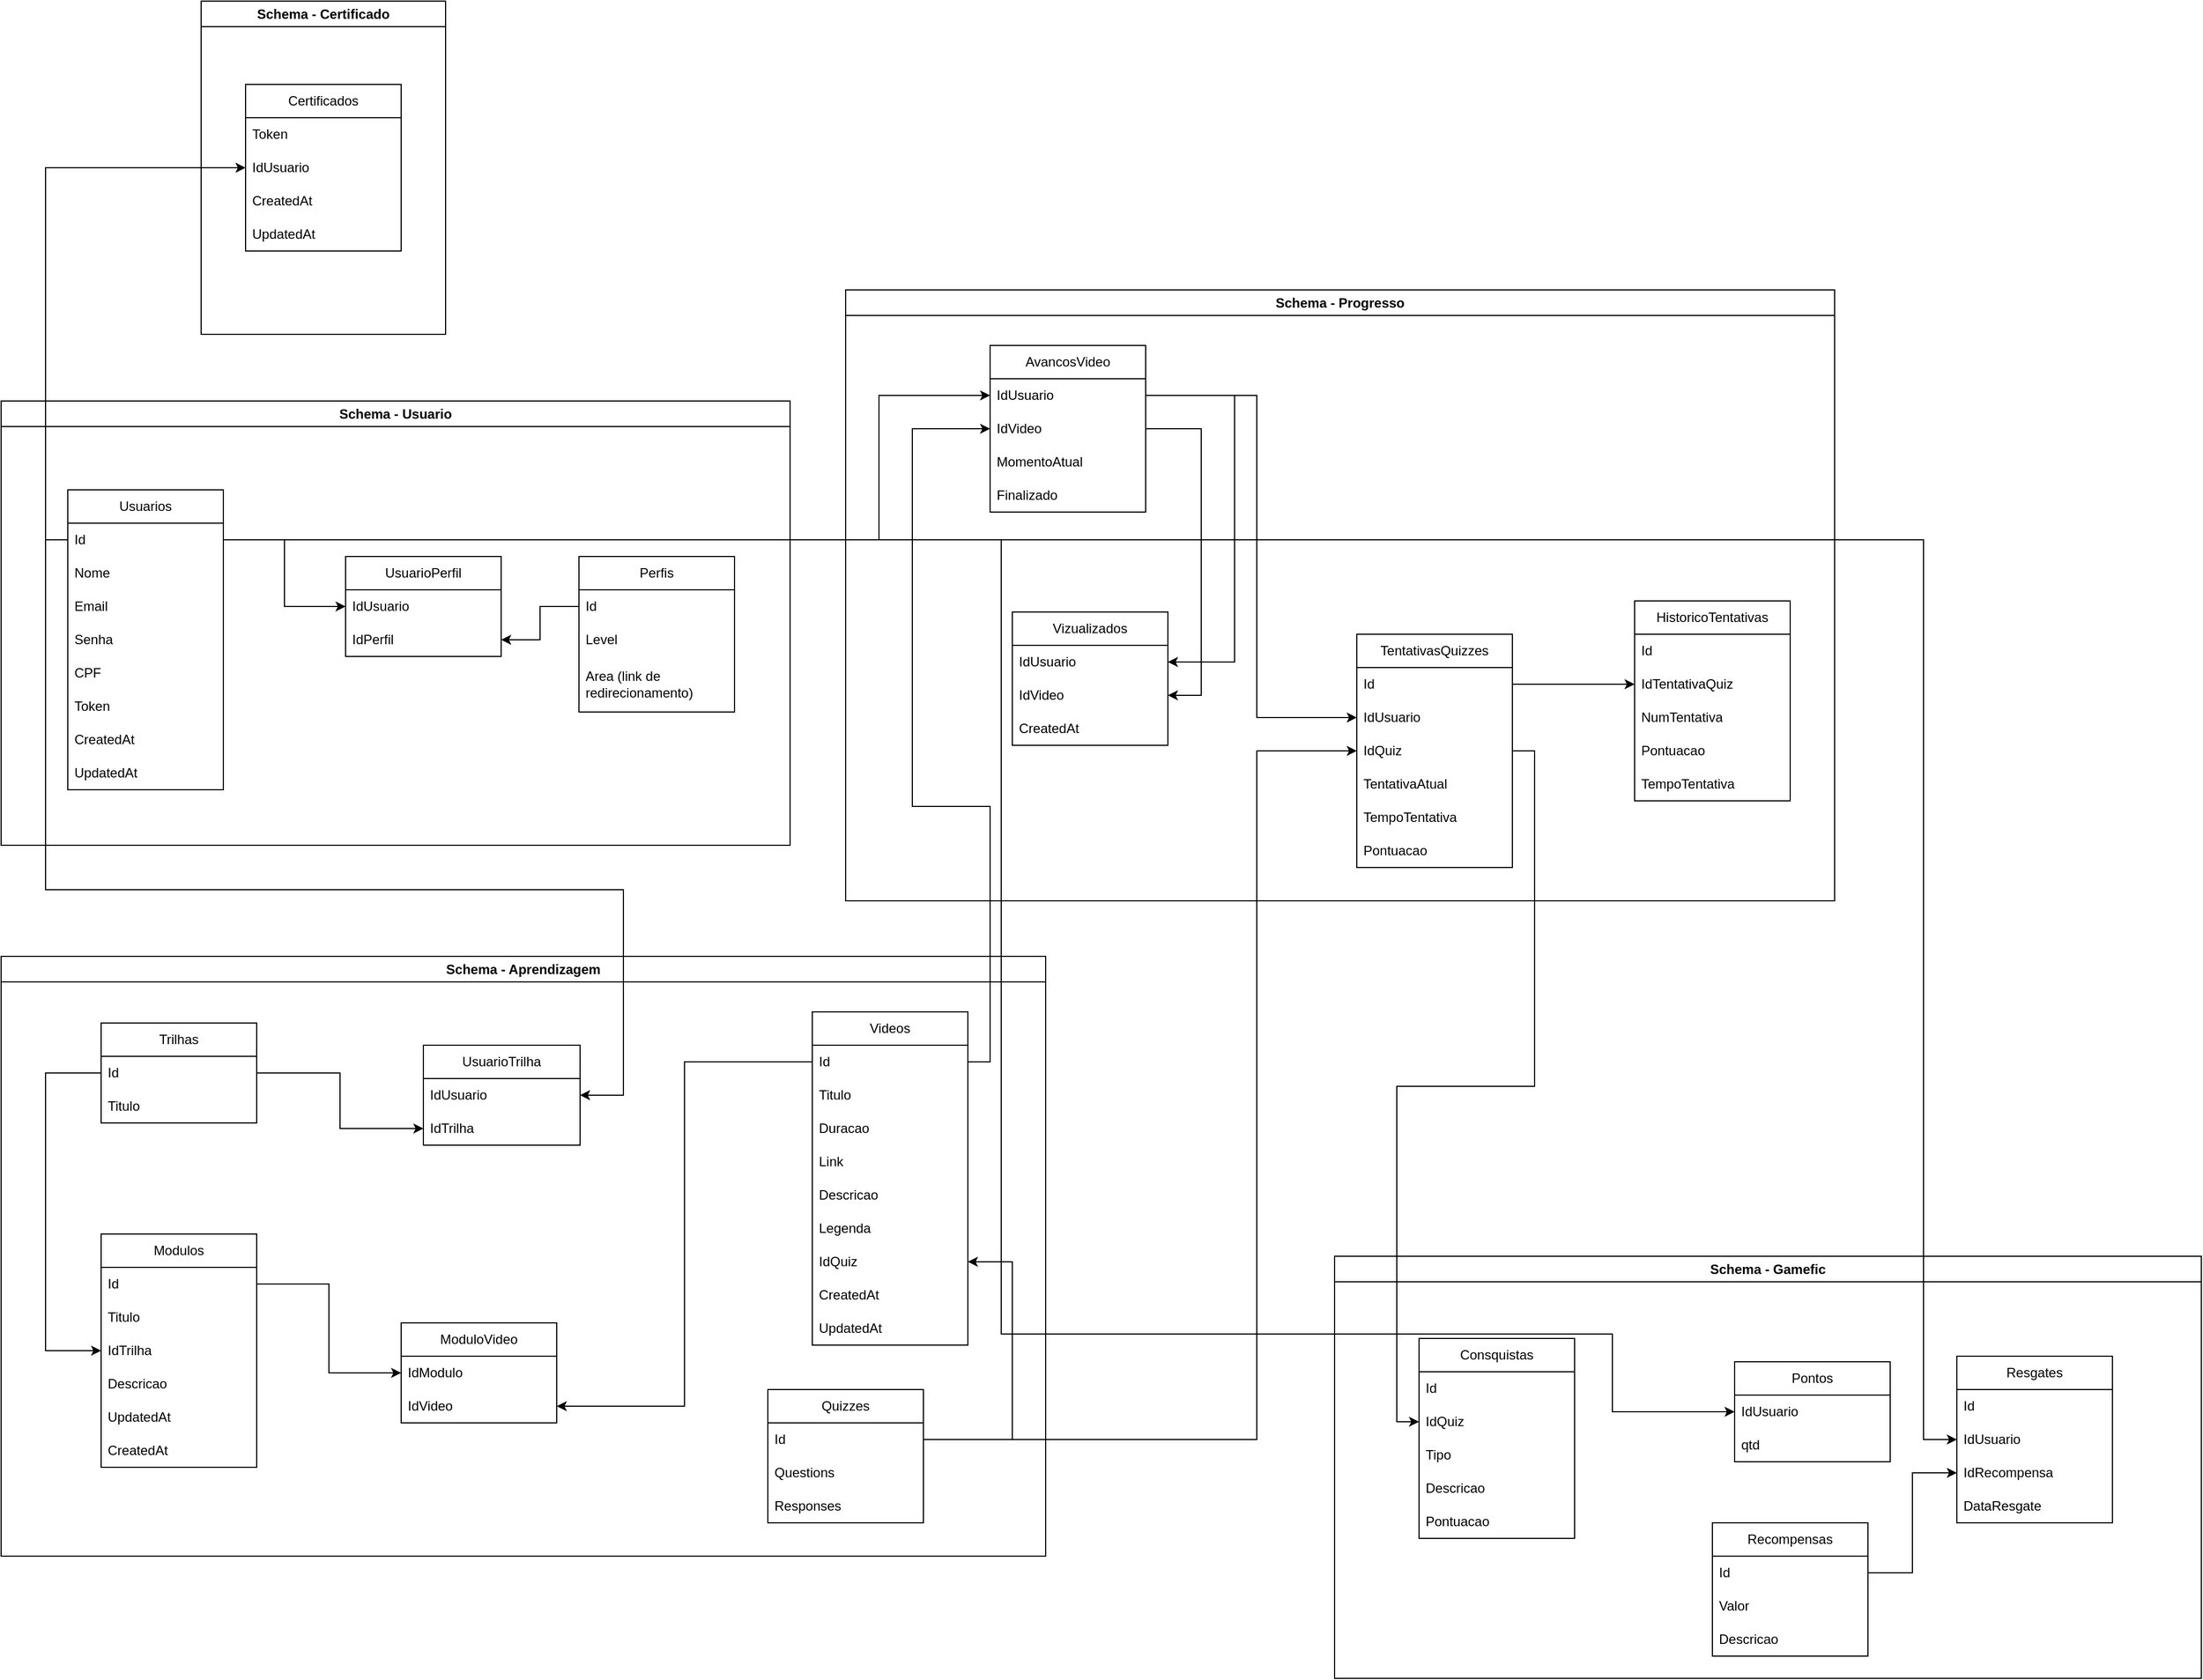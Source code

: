 <mxfile version="26.1.0">
  <diagram name="Página-1" id="J46BNIFR4DqUpVyar3QC">
    <mxGraphModel dx="880" dy="1629" grid="1" gridSize="10" guides="1" tooltips="1" connect="1" arrows="1" fold="1" page="1" pageScale="1" pageWidth="827" pageHeight="1169" math="0" shadow="0">
      <root>
        <mxCell id="0" />
        <mxCell id="1" parent="0" />
        <mxCell id="i8VzWhoQtlo5uoMlYxRw-32" value="Schema - Usuario" style="swimlane;whiteSpace=wrap;html=1;" parent="1" vertex="1">
          <mxGeometry x="270" y="-370" width="710" height="400" as="geometry" />
        </mxCell>
        <mxCell id="i8VzWhoQtlo5uoMlYxRw-1" value="Usuarios" style="swimlane;fontStyle=0;childLayout=stackLayout;horizontal=1;startSize=30;horizontalStack=0;resizeParent=1;resizeParentMax=0;resizeLast=0;collapsible=1;marginBottom=0;whiteSpace=wrap;html=1;" parent="i8VzWhoQtlo5uoMlYxRw-32" vertex="1">
          <mxGeometry x="60" y="80" width="140" height="270" as="geometry" />
        </mxCell>
        <mxCell id="i8VzWhoQtlo5uoMlYxRw-10" value="Id" style="text;strokeColor=none;fillColor=none;align=left;verticalAlign=middle;spacingLeft=4;spacingRight=4;overflow=hidden;points=[[0,0.5],[1,0.5]];portConstraint=eastwest;rotatable=0;whiteSpace=wrap;html=1;" parent="i8VzWhoQtlo5uoMlYxRw-1" vertex="1">
          <mxGeometry y="30" width="140" height="30" as="geometry" />
        </mxCell>
        <mxCell id="i8VzWhoQtlo5uoMlYxRw-2" value="Nome" style="text;strokeColor=none;fillColor=none;align=left;verticalAlign=middle;spacingLeft=4;spacingRight=4;overflow=hidden;points=[[0,0.5],[1,0.5]];portConstraint=eastwest;rotatable=0;whiteSpace=wrap;html=1;" parent="i8VzWhoQtlo5uoMlYxRw-1" vertex="1">
          <mxGeometry y="60" width="140" height="30" as="geometry" />
        </mxCell>
        <mxCell id="i8VzWhoQtlo5uoMlYxRw-3" value="Email" style="text;strokeColor=none;fillColor=none;align=left;verticalAlign=middle;spacingLeft=4;spacingRight=4;overflow=hidden;points=[[0,0.5],[1,0.5]];portConstraint=eastwest;rotatable=0;whiteSpace=wrap;html=1;" parent="i8VzWhoQtlo5uoMlYxRw-1" vertex="1">
          <mxGeometry y="90" width="140" height="30" as="geometry" />
        </mxCell>
        <mxCell id="i8VzWhoQtlo5uoMlYxRw-4" value="Senha" style="text;strokeColor=none;fillColor=none;align=left;verticalAlign=middle;spacingLeft=4;spacingRight=4;overflow=hidden;points=[[0,0.5],[1,0.5]];portConstraint=eastwest;rotatable=0;whiteSpace=wrap;html=1;" parent="i8VzWhoQtlo5uoMlYxRw-1" vertex="1">
          <mxGeometry y="120" width="140" height="30" as="geometry" />
        </mxCell>
        <mxCell id="i8VzWhoQtlo5uoMlYxRw-5" value="CPF" style="text;strokeColor=none;fillColor=none;align=left;verticalAlign=middle;spacingLeft=4;spacingRight=4;overflow=hidden;points=[[0,0.5],[1,0.5]];portConstraint=eastwest;rotatable=0;whiteSpace=wrap;html=1;" parent="i8VzWhoQtlo5uoMlYxRw-1" vertex="1">
          <mxGeometry y="150" width="140" height="30" as="geometry" />
        </mxCell>
        <mxCell id="i8VzWhoQtlo5uoMlYxRw-6" value="Token" style="text;strokeColor=none;fillColor=none;align=left;verticalAlign=middle;spacingLeft=4;spacingRight=4;overflow=hidden;points=[[0,0.5],[1,0.5]];portConstraint=eastwest;rotatable=0;whiteSpace=wrap;html=1;" parent="i8VzWhoQtlo5uoMlYxRw-1" vertex="1">
          <mxGeometry y="180" width="140" height="30" as="geometry" />
        </mxCell>
        <mxCell id="i8VzWhoQtlo5uoMlYxRw-8" value="CreatedAt" style="text;strokeColor=none;fillColor=none;align=left;verticalAlign=middle;spacingLeft=4;spacingRight=4;overflow=hidden;points=[[0,0.5],[1,0.5]];portConstraint=eastwest;rotatable=0;whiteSpace=wrap;html=1;" parent="i8VzWhoQtlo5uoMlYxRw-1" vertex="1">
          <mxGeometry y="210" width="140" height="30" as="geometry" />
        </mxCell>
        <mxCell id="i8VzWhoQtlo5uoMlYxRw-9" value="UpdatedAt" style="text;strokeColor=none;fillColor=none;align=left;verticalAlign=middle;spacingLeft=4;spacingRight=4;overflow=hidden;points=[[0,0.5],[1,0.5]];portConstraint=eastwest;rotatable=0;whiteSpace=wrap;html=1;" parent="i8VzWhoQtlo5uoMlYxRw-1" vertex="1">
          <mxGeometry y="240" width="140" height="30" as="geometry" />
        </mxCell>
        <mxCell id="i8VzWhoQtlo5uoMlYxRw-11" value="Perfis" style="swimlane;fontStyle=0;childLayout=stackLayout;horizontal=1;startSize=30;horizontalStack=0;resizeParent=1;resizeParentMax=0;resizeLast=0;collapsible=1;marginBottom=0;whiteSpace=wrap;html=1;" parent="i8VzWhoQtlo5uoMlYxRw-32" vertex="1">
          <mxGeometry x="520" y="140" width="140" height="140" as="geometry" />
        </mxCell>
        <mxCell id="i8VzWhoQtlo5uoMlYxRw-12" value="Id" style="text;strokeColor=none;fillColor=none;align=left;verticalAlign=middle;spacingLeft=4;spacingRight=4;overflow=hidden;points=[[0,0.5],[1,0.5]];portConstraint=eastwest;rotatable=0;whiteSpace=wrap;html=1;" parent="i8VzWhoQtlo5uoMlYxRw-11" vertex="1">
          <mxGeometry y="30" width="140" height="30" as="geometry" />
        </mxCell>
        <mxCell id="i8VzWhoQtlo5uoMlYxRw-13" value="Level" style="text;strokeColor=none;fillColor=none;align=left;verticalAlign=middle;spacingLeft=4;spacingRight=4;overflow=hidden;points=[[0,0.5],[1,0.5]];portConstraint=eastwest;rotatable=0;whiteSpace=wrap;html=1;" parent="i8VzWhoQtlo5uoMlYxRw-11" vertex="1">
          <mxGeometry y="60" width="140" height="30" as="geometry" />
        </mxCell>
        <mxCell id="S9HirE6GE0eVUpvPNjMm-1" value="Area (link de redirecionamento)" style="text;strokeColor=none;fillColor=none;align=left;verticalAlign=middle;spacingLeft=4;spacingRight=4;overflow=hidden;points=[[0,0.5],[1,0.5]];portConstraint=eastwest;rotatable=0;whiteSpace=wrap;html=1;" parent="i8VzWhoQtlo5uoMlYxRw-11" vertex="1">
          <mxGeometry y="90" width="140" height="50" as="geometry" />
        </mxCell>
        <mxCell id="i8VzWhoQtlo5uoMlYxRw-15" value="UsuarioPerfil" style="swimlane;fontStyle=0;childLayout=stackLayout;horizontal=1;startSize=30;horizontalStack=0;resizeParent=1;resizeParentMax=0;resizeLast=0;collapsible=1;marginBottom=0;whiteSpace=wrap;html=1;" parent="i8VzWhoQtlo5uoMlYxRw-32" vertex="1">
          <mxGeometry x="310" y="140" width="140" height="90" as="geometry" />
        </mxCell>
        <mxCell id="i8VzWhoQtlo5uoMlYxRw-16" value="IdUsuario" style="text;strokeColor=none;fillColor=none;align=left;verticalAlign=middle;spacingLeft=4;spacingRight=4;overflow=hidden;points=[[0,0.5],[1,0.5]];portConstraint=eastwest;rotatable=0;whiteSpace=wrap;html=1;" parent="i8VzWhoQtlo5uoMlYxRw-15" vertex="1">
          <mxGeometry y="30" width="140" height="30" as="geometry" />
        </mxCell>
        <mxCell id="i8VzWhoQtlo5uoMlYxRw-17" value="IdPerfil" style="text;strokeColor=none;fillColor=none;align=left;verticalAlign=middle;spacingLeft=4;spacingRight=4;overflow=hidden;points=[[0,0.5],[1,0.5]];portConstraint=eastwest;rotatable=0;whiteSpace=wrap;html=1;" parent="i8VzWhoQtlo5uoMlYxRw-15" vertex="1">
          <mxGeometry y="60" width="140" height="30" as="geometry" />
        </mxCell>
        <mxCell id="i8VzWhoQtlo5uoMlYxRw-19" style="edgeStyle=orthogonalEdgeStyle;rounded=0;orthogonalLoop=1;jettySize=auto;html=1;exitX=1;exitY=0.5;exitDx=0;exitDy=0;entryX=0;entryY=0.5;entryDx=0;entryDy=0;" parent="i8VzWhoQtlo5uoMlYxRw-32" source="i8VzWhoQtlo5uoMlYxRw-10" target="i8VzWhoQtlo5uoMlYxRw-16" edge="1">
          <mxGeometry relative="1" as="geometry" />
        </mxCell>
        <mxCell id="i8VzWhoQtlo5uoMlYxRw-20" style="edgeStyle=orthogonalEdgeStyle;rounded=0;orthogonalLoop=1;jettySize=auto;html=1;exitX=0;exitY=0.5;exitDx=0;exitDy=0;entryX=1;entryY=0.5;entryDx=0;entryDy=0;" parent="i8VzWhoQtlo5uoMlYxRw-32" source="i8VzWhoQtlo5uoMlYxRw-12" target="i8VzWhoQtlo5uoMlYxRw-17" edge="1">
          <mxGeometry relative="1" as="geometry" />
        </mxCell>
        <mxCell id="i8VzWhoQtlo5uoMlYxRw-33" value="Schema - Aprendizagem" style="swimlane;whiteSpace=wrap;html=1;" parent="1" vertex="1">
          <mxGeometry x="270" y="130" width="940" height="540" as="geometry" />
        </mxCell>
        <mxCell id="i8VzWhoQtlo5uoMlYxRw-21" value="Modulos" style="swimlane;fontStyle=0;childLayout=stackLayout;horizontal=1;startSize=30;horizontalStack=0;resizeParent=1;resizeParentMax=0;resizeLast=0;collapsible=1;marginBottom=0;whiteSpace=wrap;html=1;" parent="i8VzWhoQtlo5uoMlYxRw-33" vertex="1">
          <mxGeometry x="90" y="250" width="140" height="210" as="geometry" />
        </mxCell>
        <mxCell id="i8VzWhoQtlo5uoMlYxRw-22" value="Id" style="text;strokeColor=none;fillColor=none;align=left;verticalAlign=middle;spacingLeft=4;spacingRight=4;overflow=hidden;points=[[0,0.5],[1,0.5]];portConstraint=eastwest;rotatable=0;whiteSpace=wrap;html=1;" parent="i8VzWhoQtlo5uoMlYxRw-21" vertex="1">
          <mxGeometry y="30" width="140" height="30" as="geometry" />
        </mxCell>
        <mxCell id="i8VzWhoQtlo5uoMlYxRw-23" value="Titulo" style="text;strokeColor=none;fillColor=none;align=left;verticalAlign=middle;spacingLeft=4;spacingRight=4;overflow=hidden;points=[[0,0.5],[1,0.5]];portConstraint=eastwest;rotatable=0;whiteSpace=wrap;html=1;" parent="i8VzWhoQtlo5uoMlYxRw-21" vertex="1">
          <mxGeometry y="60" width="140" height="30" as="geometry" />
        </mxCell>
        <mxCell id="i8VzWhoQtlo5uoMlYxRw-30" value="IdTrilha" style="text;strokeColor=none;fillColor=none;align=left;verticalAlign=middle;spacingLeft=4;spacingRight=4;overflow=hidden;points=[[0,0.5],[1,0.5]];portConstraint=eastwest;rotatable=0;whiteSpace=wrap;html=1;" parent="i8VzWhoQtlo5uoMlYxRw-21" vertex="1">
          <mxGeometry y="90" width="140" height="30" as="geometry" />
        </mxCell>
        <mxCell id="S9HirE6GE0eVUpvPNjMm-11" value="Descricao" style="text;strokeColor=none;fillColor=none;align=left;verticalAlign=middle;spacingLeft=4;spacingRight=4;overflow=hidden;points=[[0,0.5],[1,0.5]];portConstraint=eastwest;rotatable=0;whiteSpace=wrap;html=1;" parent="i8VzWhoQtlo5uoMlYxRw-21" vertex="1">
          <mxGeometry y="120" width="140" height="30" as="geometry" />
        </mxCell>
        <mxCell id="i8VzWhoQtlo5uoMlYxRw-29" value="UpdatedAt" style="text;strokeColor=none;fillColor=none;align=left;verticalAlign=middle;spacingLeft=4;spacingRight=4;overflow=hidden;points=[[0,0.5],[1,0.5]];portConstraint=eastwest;rotatable=0;whiteSpace=wrap;html=1;" parent="i8VzWhoQtlo5uoMlYxRw-21" vertex="1">
          <mxGeometry y="150" width="140" height="30" as="geometry" />
        </mxCell>
        <mxCell id="i8VzWhoQtlo5uoMlYxRw-28" value="CreatedAt" style="text;strokeColor=none;fillColor=none;align=left;verticalAlign=middle;spacingLeft=4;spacingRight=4;overflow=hidden;points=[[0,0.5],[1,0.5]];portConstraint=eastwest;rotatable=0;whiteSpace=wrap;html=1;" parent="i8VzWhoQtlo5uoMlYxRw-21" vertex="1">
          <mxGeometry y="180" width="140" height="30" as="geometry" />
        </mxCell>
        <mxCell id="i8VzWhoQtlo5uoMlYxRw-25" value="Trilhas" style="swimlane;fontStyle=0;childLayout=stackLayout;horizontal=1;startSize=30;horizontalStack=0;resizeParent=1;resizeParentMax=0;resizeLast=0;collapsible=1;marginBottom=0;whiteSpace=wrap;html=1;" parent="i8VzWhoQtlo5uoMlYxRw-33" vertex="1">
          <mxGeometry x="90" y="60" width="140" height="90" as="geometry" />
        </mxCell>
        <mxCell id="i8VzWhoQtlo5uoMlYxRw-26" value="Id" style="text;strokeColor=none;fillColor=none;align=left;verticalAlign=middle;spacingLeft=4;spacingRight=4;overflow=hidden;points=[[0,0.5],[1,0.5]];portConstraint=eastwest;rotatable=0;whiteSpace=wrap;html=1;" parent="i8VzWhoQtlo5uoMlYxRw-25" vertex="1">
          <mxGeometry y="30" width="140" height="30" as="geometry" />
        </mxCell>
        <mxCell id="i8VzWhoQtlo5uoMlYxRw-27" value="Titulo" style="text;strokeColor=none;fillColor=none;align=left;verticalAlign=middle;spacingLeft=4;spacingRight=4;overflow=hidden;points=[[0,0.5],[1,0.5]];portConstraint=eastwest;rotatable=0;whiteSpace=wrap;html=1;" parent="i8VzWhoQtlo5uoMlYxRw-25" vertex="1">
          <mxGeometry y="60" width="140" height="30" as="geometry" />
        </mxCell>
        <mxCell id="S9HirE6GE0eVUpvPNjMm-2" value="Videos" style="swimlane;fontStyle=0;childLayout=stackLayout;horizontal=1;startSize=30;horizontalStack=0;resizeParent=1;resizeParentMax=0;resizeLast=0;collapsible=1;marginBottom=0;whiteSpace=wrap;html=1;" parent="i8VzWhoQtlo5uoMlYxRw-33" vertex="1">
          <mxGeometry x="730" y="50" width="140" height="300" as="geometry" />
        </mxCell>
        <mxCell id="S9HirE6GE0eVUpvPNjMm-3" value="Id" style="text;strokeColor=none;fillColor=none;align=left;verticalAlign=middle;spacingLeft=4;spacingRight=4;overflow=hidden;points=[[0,0.5],[1,0.5]];portConstraint=eastwest;rotatable=0;whiteSpace=wrap;html=1;" parent="S9HirE6GE0eVUpvPNjMm-2" vertex="1">
          <mxGeometry y="30" width="140" height="30" as="geometry" />
        </mxCell>
        <mxCell id="S9HirE6GE0eVUpvPNjMm-4" value="Titulo" style="text;strokeColor=none;fillColor=none;align=left;verticalAlign=middle;spacingLeft=4;spacingRight=4;overflow=hidden;points=[[0,0.5],[1,0.5]];portConstraint=eastwest;rotatable=0;whiteSpace=wrap;html=1;" parent="S9HirE6GE0eVUpvPNjMm-2" vertex="1">
          <mxGeometry y="60" width="140" height="30" as="geometry" />
        </mxCell>
        <mxCell id="S9HirE6GE0eVUpvPNjMm-43" value="Duracao" style="text;strokeColor=none;fillColor=none;align=left;verticalAlign=middle;spacingLeft=4;spacingRight=4;overflow=hidden;points=[[0,0.5],[1,0.5]];portConstraint=eastwest;rotatable=0;whiteSpace=wrap;html=1;" parent="S9HirE6GE0eVUpvPNjMm-2" vertex="1">
          <mxGeometry y="90" width="140" height="30" as="geometry" />
        </mxCell>
        <mxCell id="S9HirE6GE0eVUpvPNjMm-5" value="Link" style="text;strokeColor=none;fillColor=none;align=left;verticalAlign=middle;spacingLeft=4;spacingRight=4;overflow=hidden;points=[[0,0.5],[1,0.5]];portConstraint=eastwest;rotatable=0;whiteSpace=wrap;html=1;" parent="S9HirE6GE0eVUpvPNjMm-2" vertex="1">
          <mxGeometry y="120" width="140" height="30" as="geometry" />
        </mxCell>
        <mxCell id="S9HirE6GE0eVUpvPNjMm-14" value="Descricao" style="text;strokeColor=none;fillColor=none;align=left;verticalAlign=middle;spacingLeft=4;spacingRight=4;overflow=hidden;points=[[0,0.5],[1,0.5]];portConstraint=eastwest;rotatable=0;whiteSpace=wrap;html=1;" parent="S9HirE6GE0eVUpvPNjMm-2" vertex="1">
          <mxGeometry y="150" width="140" height="30" as="geometry" />
        </mxCell>
        <mxCell id="S9HirE6GE0eVUpvPNjMm-15" value="Legenda" style="text;strokeColor=none;fillColor=none;align=left;verticalAlign=middle;spacingLeft=4;spacingRight=4;overflow=hidden;points=[[0,0.5],[1,0.5]];portConstraint=eastwest;rotatable=0;whiteSpace=wrap;html=1;" parent="S9HirE6GE0eVUpvPNjMm-2" vertex="1">
          <mxGeometry y="180" width="140" height="30" as="geometry" />
        </mxCell>
        <mxCell id="S9HirE6GE0eVUpvPNjMm-16" value="IdQuiz" style="text;strokeColor=none;fillColor=none;align=left;verticalAlign=middle;spacingLeft=4;spacingRight=4;overflow=hidden;points=[[0,0.5],[1,0.5]];portConstraint=eastwest;rotatable=0;whiteSpace=wrap;html=1;" parent="S9HirE6GE0eVUpvPNjMm-2" vertex="1">
          <mxGeometry y="210" width="140" height="30" as="geometry" />
        </mxCell>
        <mxCell id="S9HirE6GE0eVUpvPNjMm-67" value="CreatedAt" style="text;strokeColor=none;fillColor=none;align=left;verticalAlign=middle;spacingLeft=4;spacingRight=4;overflow=hidden;points=[[0,0.5],[1,0.5]];portConstraint=eastwest;rotatable=0;whiteSpace=wrap;html=1;" parent="S9HirE6GE0eVUpvPNjMm-2" vertex="1">
          <mxGeometry y="240" width="140" height="30" as="geometry" />
        </mxCell>
        <mxCell id="S9HirE6GE0eVUpvPNjMm-68" value="UpdatedAt" style="text;strokeColor=none;fillColor=none;align=left;verticalAlign=middle;spacingLeft=4;spacingRight=4;overflow=hidden;points=[[0,0.5],[1,0.5]];portConstraint=eastwest;rotatable=0;whiteSpace=wrap;html=1;" parent="S9HirE6GE0eVUpvPNjMm-2" vertex="1">
          <mxGeometry y="270" width="140" height="30" as="geometry" />
        </mxCell>
        <mxCell id="S9HirE6GE0eVUpvPNjMm-7" value="ModuloVideo" style="swimlane;fontStyle=0;childLayout=stackLayout;horizontal=1;startSize=30;horizontalStack=0;resizeParent=1;resizeParentMax=0;resizeLast=0;collapsible=1;marginBottom=0;whiteSpace=wrap;html=1;" parent="i8VzWhoQtlo5uoMlYxRw-33" vertex="1">
          <mxGeometry x="360" y="330" width="140" height="90" as="geometry" />
        </mxCell>
        <mxCell id="S9HirE6GE0eVUpvPNjMm-8" value="IdModulo" style="text;strokeColor=none;fillColor=none;align=left;verticalAlign=middle;spacingLeft=4;spacingRight=4;overflow=hidden;points=[[0,0.5],[1,0.5]];portConstraint=eastwest;rotatable=0;whiteSpace=wrap;html=1;" parent="S9HirE6GE0eVUpvPNjMm-7" vertex="1">
          <mxGeometry y="30" width="140" height="30" as="geometry" />
        </mxCell>
        <mxCell id="S9HirE6GE0eVUpvPNjMm-9" value="IdVideo" style="text;strokeColor=none;fillColor=none;align=left;verticalAlign=middle;spacingLeft=4;spacingRight=4;overflow=hidden;points=[[0,0.5],[1,0.5]];portConstraint=eastwest;rotatable=0;whiteSpace=wrap;html=1;" parent="S9HirE6GE0eVUpvPNjMm-7" vertex="1">
          <mxGeometry y="60" width="140" height="30" as="geometry" />
        </mxCell>
        <mxCell id="S9HirE6GE0eVUpvPNjMm-13" style="edgeStyle=orthogonalEdgeStyle;rounded=0;orthogonalLoop=1;jettySize=auto;html=1;exitX=0;exitY=0.5;exitDx=0;exitDy=0;entryX=1;entryY=0.5;entryDx=0;entryDy=0;" parent="i8VzWhoQtlo5uoMlYxRw-33" source="S9HirE6GE0eVUpvPNjMm-3" target="S9HirE6GE0eVUpvPNjMm-9" edge="1">
          <mxGeometry relative="1" as="geometry" />
        </mxCell>
        <mxCell id="S9HirE6GE0eVUpvPNjMm-17" value="Quizzes" style="swimlane;fontStyle=0;childLayout=stackLayout;horizontal=1;startSize=30;horizontalStack=0;resizeParent=1;resizeParentMax=0;resizeLast=0;collapsible=1;marginBottom=0;whiteSpace=wrap;html=1;" parent="i8VzWhoQtlo5uoMlYxRw-33" vertex="1">
          <mxGeometry x="690" y="390" width="140" height="120" as="geometry" />
        </mxCell>
        <mxCell id="S9HirE6GE0eVUpvPNjMm-18" value="Id" style="text;strokeColor=none;fillColor=none;align=left;verticalAlign=middle;spacingLeft=4;spacingRight=4;overflow=hidden;points=[[0,0.5],[1,0.5]];portConstraint=eastwest;rotatable=0;whiteSpace=wrap;html=1;" parent="S9HirE6GE0eVUpvPNjMm-17" vertex="1">
          <mxGeometry y="30" width="140" height="30" as="geometry" />
        </mxCell>
        <mxCell id="S9HirE6GE0eVUpvPNjMm-19" value="Questions" style="text;strokeColor=none;fillColor=none;align=left;verticalAlign=middle;spacingLeft=4;spacingRight=4;overflow=hidden;points=[[0,0.5],[1,0.5]];portConstraint=eastwest;rotatable=0;whiteSpace=wrap;html=1;" parent="S9HirE6GE0eVUpvPNjMm-17" vertex="1">
          <mxGeometry y="60" width="140" height="30" as="geometry" />
        </mxCell>
        <mxCell id="S9HirE6GE0eVUpvPNjMm-20" value="Responses" style="text;strokeColor=none;fillColor=none;align=left;verticalAlign=middle;spacingLeft=4;spacingRight=4;overflow=hidden;points=[[0,0.5],[1,0.5]];portConstraint=eastwest;rotatable=0;whiteSpace=wrap;html=1;" parent="S9HirE6GE0eVUpvPNjMm-17" vertex="1">
          <mxGeometry y="90" width="140" height="30" as="geometry" />
        </mxCell>
        <mxCell id="S9HirE6GE0eVUpvPNjMm-22" value="UsuarioTrilha" style="swimlane;fontStyle=0;childLayout=stackLayout;horizontal=1;startSize=30;horizontalStack=0;resizeParent=1;resizeParentMax=0;resizeLast=0;collapsible=1;marginBottom=0;whiteSpace=wrap;html=1;" parent="i8VzWhoQtlo5uoMlYxRw-33" vertex="1">
          <mxGeometry x="380" y="80" width="141" height="90" as="geometry" />
        </mxCell>
        <mxCell id="S9HirE6GE0eVUpvPNjMm-23" value="IdUsuario" style="text;strokeColor=none;fillColor=none;align=left;verticalAlign=middle;spacingLeft=4;spacingRight=4;overflow=hidden;points=[[0,0.5],[1,0.5]];portConstraint=eastwest;rotatable=0;whiteSpace=wrap;html=1;" parent="S9HirE6GE0eVUpvPNjMm-22" vertex="1">
          <mxGeometry y="30" width="141" height="30" as="geometry" />
        </mxCell>
        <mxCell id="S9HirE6GE0eVUpvPNjMm-24" value="IdTrilha" style="text;strokeColor=none;fillColor=none;align=left;verticalAlign=middle;spacingLeft=4;spacingRight=4;overflow=hidden;points=[[0,0.5],[1,0.5]];portConstraint=eastwest;rotatable=0;whiteSpace=wrap;html=1;" parent="S9HirE6GE0eVUpvPNjMm-22" vertex="1">
          <mxGeometry y="60" width="141" height="30" as="geometry" />
        </mxCell>
        <mxCell id="S9HirE6GE0eVUpvPNjMm-51" style="edgeStyle=orthogonalEdgeStyle;rounded=0;orthogonalLoop=1;jettySize=auto;html=1;exitX=1;exitY=0.5;exitDx=0;exitDy=0;entryX=0;entryY=0.5;entryDx=0;entryDy=0;" parent="i8VzWhoQtlo5uoMlYxRw-33" source="i8VzWhoQtlo5uoMlYxRw-22" target="S9HirE6GE0eVUpvPNjMm-8" edge="1">
          <mxGeometry relative="1" as="geometry" />
        </mxCell>
        <mxCell id="S9HirE6GE0eVUpvPNjMm-53" style="edgeStyle=orthogonalEdgeStyle;rounded=0;orthogonalLoop=1;jettySize=auto;html=1;exitX=1;exitY=0.5;exitDx=0;exitDy=0;entryX=0;entryY=0.5;entryDx=0;entryDy=0;" parent="i8VzWhoQtlo5uoMlYxRw-33" source="i8VzWhoQtlo5uoMlYxRw-26" target="S9HirE6GE0eVUpvPNjMm-24" edge="1">
          <mxGeometry relative="1" as="geometry" />
        </mxCell>
        <mxCell id="S9HirE6GE0eVUpvPNjMm-54" style="edgeStyle=orthogonalEdgeStyle;rounded=0;orthogonalLoop=1;jettySize=auto;html=1;exitX=0;exitY=0.5;exitDx=0;exitDy=0;entryX=0;entryY=0.5;entryDx=0;entryDy=0;" parent="i8VzWhoQtlo5uoMlYxRw-33" source="i8VzWhoQtlo5uoMlYxRw-26" target="i8VzWhoQtlo5uoMlYxRw-30" edge="1">
          <mxGeometry relative="1" as="geometry">
            <Array as="points">
              <mxPoint x="40" y="105" />
              <mxPoint x="40" y="355" />
            </Array>
          </mxGeometry>
        </mxCell>
        <mxCell id="S9HirE6GE0eVUpvPNjMm-56" style="edgeStyle=orthogonalEdgeStyle;rounded=0;orthogonalLoop=1;jettySize=auto;html=1;exitX=1;exitY=0.5;exitDx=0;exitDy=0;entryX=1;entryY=0.5;entryDx=0;entryDy=0;" parent="i8VzWhoQtlo5uoMlYxRw-33" source="S9HirE6GE0eVUpvPNjMm-18" target="S9HirE6GE0eVUpvPNjMm-16" edge="1">
          <mxGeometry relative="1" as="geometry">
            <Array as="points">
              <mxPoint x="910" y="435" />
              <mxPoint x="910" y="275" />
            </Array>
          </mxGeometry>
        </mxCell>
        <mxCell id="S9HirE6GE0eVUpvPNjMm-27" style="edgeStyle=orthogonalEdgeStyle;rounded=0;orthogonalLoop=1;jettySize=auto;html=1;exitX=0;exitY=0.5;exitDx=0;exitDy=0;entryX=1;entryY=0.5;entryDx=0;entryDy=0;" parent="1" source="i8VzWhoQtlo5uoMlYxRw-10" target="S9HirE6GE0eVUpvPNjMm-23" edge="1">
          <mxGeometry relative="1" as="geometry">
            <Array as="points">
              <mxPoint x="310" y="-245" />
              <mxPoint x="310" y="70" />
              <mxPoint x="830" y="70" />
              <mxPoint x="830" y="255" />
            </Array>
          </mxGeometry>
        </mxCell>
        <mxCell id="S9HirE6GE0eVUpvPNjMm-28" value="Schema - Progresso" style="swimlane;whiteSpace=wrap;html=1;" parent="1" vertex="1">
          <mxGeometry x="1030" y="-470" width="890" height="550" as="geometry" />
        </mxCell>
        <mxCell id="S9HirE6GE0eVUpvPNjMm-29" value="AvancosVideo" style="swimlane;fontStyle=0;childLayout=stackLayout;horizontal=1;startSize=30;horizontalStack=0;resizeParent=1;resizeParentMax=0;resizeLast=0;collapsible=1;marginBottom=0;whiteSpace=wrap;html=1;" parent="S9HirE6GE0eVUpvPNjMm-28" vertex="1">
          <mxGeometry x="130" y="50" width="140" height="150" as="geometry" />
        </mxCell>
        <mxCell id="S9HirE6GE0eVUpvPNjMm-30" value="IdUsuario" style="text;strokeColor=none;fillColor=none;align=left;verticalAlign=middle;spacingLeft=4;spacingRight=4;overflow=hidden;points=[[0,0.5],[1,0.5]];portConstraint=eastwest;rotatable=0;whiteSpace=wrap;html=1;" parent="S9HirE6GE0eVUpvPNjMm-29" vertex="1">
          <mxGeometry y="30" width="140" height="30" as="geometry" />
        </mxCell>
        <mxCell id="S9HirE6GE0eVUpvPNjMm-31" value="IdVideo" style="text;strokeColor=none;fillColor=none;align=left;verticalAlign=middle;spacingLeft=4;spacingRight=4;overflow=hidden;points=[[0,0.5],[1,0.5]];portConstraint=eastwest;rotatable=0;whiteSpace=wrap;html=1;" parent="S9HirE6GE0eVUpvPNjMm-29" vertex="1">
          <mxGeometry y="60" width="140" height="30" as="geometry" />
        </mxCell>
        <mxCell id="S9HirE6GE0eVUpvPNjMm-32" value="MomentoAtual" style="text;strokeColor=none;fillColor=none;align=left;verticalAlign=middle;spacingLeft=4;spacingRight=4;overflow=hidden;points=[[0,0.5],[1,0.5]];portConstraint=eastwest;rotatable=0;whiteSpace=wrap;html=1;" parent="S9HirE6GE0eVUpvPNjMm-29" vertex="1">
          <mxGeometry y="90" width="140" height="30" as="geometry" />
        </mxCell>
        <mxCell id="S9HirE6GE0eVUpvPNjMm-44" value="Finalizado" style="text;strokeColor=none;fillColor=none;align=left;verticalAlign=middle;spacingLeft=4;spacingRight=4;overflow=hidden;points=[[0,0.5],[1,0.5]];portConstraint=eastwest;rotatable=0;whiteSpace=wrap;html=1;" parent="S9HirE6GE0eVUpvPNjMm-29" vertex="1">
          <mxGeometry y="120" width="140" height="30" as="geometry" />
        </mxCell>
        <mxCell id="S9HirE6GE0eVUpvPNjMm-59" value="Vizualizados" style="swimlane;fontStyle=0;childLayout=stackLayout;horizontal=1;startSize=30;horizontalStack=0;resizeParent=1;resizeParentMax=0;resizeLast=0;collapsible=1;marginBottom=0;whiteSpace=wrap;html=1;" parent="S9HirE6GE0eVUpvPNjMm-28" vertex="1">
          <mxGeometry x="150" y="290" width="140" height="120" as="geometry" />
        </mxCell>
        <mxCell id="S9HirE6GE0eVUpvPNjMm-60" value="IdUsuario" style="text;strokeColor=none;fillColor=none;align=left;verticalAlign=middle;spacingLeft=4;spacingRight=4;overflow=hidden;points=[[0,0.5],[1,0.5]];portConstraint=eastwest;rotatable=0;whiteSpace=wrap;html=1;" parent="S9HirE6GE0eVUpvPNjMm-59" vertex="1">
          <mxGeometry y="30" width="140" height="30" as="geometry" />
        </mxCell>
        <mxCell id="S9HirE6GE0eVUpvPNjMm-61" value="IdVideo" style="text;strokeColor=none;fillColor=none;align=left;verticalAlign=middle;spacingLeft=4;spacingRight=4;overflow=hidden;points=[[0,0.5],[1,0.5]];portConstraint=eastwest;rotatable=0;whiteSpace=wrap;html=1;" parent="S9HirE6GE0eVUpvPNjMm-59" vertex="1">
          <mxGeometry y="60" width="140" height="30" as="geometry" />
        </mxCell>
        <mxCell id="S9HirE6GE0eVUpvPNjMm-64" value="CreatedAt" style="text;strokeColor=none;fillColor=none;align=left;verticalAlign=middle;spacingLeft=4;spacingRight=4;overflow=hidden;points=[[0,0.5],[1,0.5]];portConstraint=eastwest;rotatable=0;whiteSpace=wrap;html=1;" parent="S9HirE6GE0eVUpvPNjMm-59" vertex="1">
          <mxGeometry y="90" width="140" height="30" as="geometry" />
        </mxCell>
        <mxCell id="S9HirE6GE0eVUpvPNjMm-65" style="edgeStyle=orthogonalEdgeStyle;rounded=0;orthogonalLoop=1;jettySize=auto;html=1;exitX=1;exitY=0.5;exitDx=0;exitDy=0;entryX=1;entryY=0.5;entryDx=0;entryDy=0;" parent="S9HirE6GE0eVUpvPNjMm-28" source="S9HirE6GE0eVUpvPNjMm-31" target="S9HirE6GE0eVUpvPNjMm-61" edge="1">
          <mxGeometry relative="1" as="geometry">
            <Array as="points">
              <mxPoint x="320" y="125" />
              <mxPoint x="320" y="365" />
            </Array>
          </mxGeometry>
        </mxCell>
        <mxCell id="S9HirE6GE0eVUpvPNjMm-66" style="edgeStyle=orthogonalEdgeStyle;rounded=0;orthogonalLoop=1;jettySize=auto;html=1;exitX=1;exitY=0.5;exitDx=0;exitDy=0;entryX=1;entryY=0.5;entryDx=0;entryDy=0;" parent="S9HirE6GE0eVUpvPNjMm-28" source="S9HirE6GE0eVUpvPNjMm-30" target="S9HirE6GE0eVUpvPNjMm-60" edge="1">
          <mxGeometry relative="1" as="geometry">
            <Array as="points">
              <mxPoint x="350" y="95" />
              <mxPoint x="350" y="335" />
            </Array>
          </mxGeometry>
        </mxCell>
        <mxCell id="jTT9Hh6oqy_URZbQY3rc-10" value="TentativasQuizzes" style="swimlane;fontStyle=0;childLayout=stackLayout;horizontal=1;startSize=30;horizontalStack=0;resizeParent=1;resizeParentMax=0;resizeLast=0;collapsible=1;marginBottom=0;whiteSpace=wrap;html=1;" parent="S9HirE6GE0eVUpvPNjMm-28" vertex="1">
          <mxGeometry x="460" y="310" width="140" height="210" as="geometry" />
        </mxCell>
        <mxCell id="jTT9Hh6oqy_URZbQY3rc-11" value="Id" style="text;strokeColor=none;fillColor=none;align=left;verticalAlign=middle;spacingLeft=4;spacingRight=4;overflow=hidden;points=[[0,0.5],[1,0.5]];portConstraint=eastwest;rotatable=0;whiteSpace=wrap;html=1;" parent="jTT9Hh6oqy_URZbQY3rc-10" vertex="1">
          <mxGeometry y="30" width="140" height="30" as="geometry" />
        </mxCell>
        <mxCell id="jTT9Hh6oqy_URZbQY3rc-12" value="IdUsuario" style="text;strokeColor=none;fillColor=none;align=left;verticalAlign=middle;spacingLeft=4;spacingRight=4;overflow=hidden;points=[[0,0.5],[1,0.5]];portConstraint=eastwest;rotatable=0;whiteSpace=wrap;html=1;" parent="jTT9Hh6oqy_URZbQY3rc-10" vertex="1">
          <mxGeometry y="60" width="140" height="30" as="geometry" />
        </mxCell>
        <mxCell id="jTT9Hh6oqy_URZbQY3rc-13" value="IdQuiz" style="text;strokeColor=none;fillColor=none;align=left;verticalAlign=middle;spacingLeft=4;spacingRight=4;overflow=hidden;points=[[0,0.5],[1,0.5]];portConstraint=eastwest;rotatable=0;whiteSpace=wrap;html=1;" parent="jTT9Hh6oqy_URZbQY3rc-10" vertex="1">
          <mxGeometry y="90" width="140" height="30" as="geometry" />
        </mxCell>
        <mxCell id="jTT9Hh6oqy_URZbQY3rc-14" value="TentativaAtual" style="text;strokeColor=none;fillColor=none;align=left;verticalAlign=middle;spacingLeft=4;spacingRight=4;overflow=hidden;points=[[0,0.5],[1,0.5]];portConstraint=eastwest;rotatable=0;whiteSpace=wrap;html=1;" parent="jTT9Hh6oqy_URZbQY3rc-10" vertex="1">
          <mxGeometry y="120" width="140" height="30" as="geometry" />
        </mxCell>
        <mxCell id="jTT9Hh6oqy_URZbQY3rc-17" value="TempoTentativa" style="text;strokeColor=none;fillColor=none;align=left;verticalAlign=middle;spacingLeft=4;spacingRight=4;overflow=hidden;points=[[0,0.5],[1,0.5]];portConstraint=eastwest;rotatable=0;whiteSpace=wrap;html=1;" parent="jTT9Hh6oqy_URZbQY3rc-10" vertex="1">
          <mxGeometry y="150" width="140" height="30" as="geometry" />
        </mxCell>
        <mxCell id="jTT9Hh6oqy_URZbQY3rc-18" value="Pontuacao" style="text;strokeColor=none;fillColor=none;align=left;verticalAlign=middle;spacingLeft=4;spacingRight=4;overflow=hidden;points=[[0,0.5],[1,0.5]];portConstraint=eastwest;rotatable=0;whiteSpace=wrap;html=1;" parent="jTT9Hh6oqy_URZbQY3rc-10" vertex="1">
          <mxGeometry y="180" width="140" height="30" as="geometry" />
        </mxCell>
        <mxCell id="jTT9Hh6oqy_URZbQY3rc-15" style="edgeStyle=orthogonalEdgeStyle;rounded=0;orthogonalLoop=1;jettySize=auto;html=1;exitX=1;exitY=0.5;exitDx=0;exitDy=0;" parent="S9HirE6GE0eVUpvPNjMm-28" source="S9HirE6GE0eVUpvPNjMm-30" target="jTT9Hh6oqy_URZbQY3rc-12" edge="1">
          <mxGeometry relative="1" as="geometry">
            <Array as="points">
              <mxPoint x="370" y="95" />
              <mxPoint x="370" y="385" />
            </Array>
          </mxGeometry>
        </mxCell>
        <mxCell id="jTT9Hh6oqy_URZbQY3rc-19" value="HistoricoTentativas" style="swimlane;fontStyle=0;childLayout=stackLayout;horizontal=1;startSize=30;horizontalStack=0;resizeParent=1;resizeParentMax=0;resizeLast=0;collapsible=1;marginBottom=0;whiteSpace=wrap;html=1;" parent="S9HirE6GE0eVUpvPNjMm-28" vertex="1">
          <mxGeometry x="710" y="280" width="140" height="180" as="geometry" />
        </mxCell>
        <mxCell id="jTT9Hh6oqy_URZbQY3rc-20" value="Id" style="text;strokeColor=none;fillColor=none;align=left;verticalAlign=middle;spacingLeft=4;spacingRight=4;overflow=hidden;points=[[0,0.5],[1,0.5]];portConstraint=eastwest;rotatable=0;whiteSpace=wrap;html=1;" parent="jTT9Hh6oqy_URZbQY3rc-19" vertex="1">
          <mxGeometry y="30" width="140" height="30" as="geometry" />
        </mxCell>
        <mxCell id="jTT9Hh6oqy_URZbQY3rc-21" value="IdTentativaQuiz" style="text;strokeColor=none;fillColor=none;align=left;verticalAlign=middle;spacingLeft=4;spacingRight=4;overflow=hidden;points=[[0,0.5],[1,0.5]];portConstraint=eastwest;rotatable=0;whiteSpace=wrap;html=1;" parent="jTT9Hh6oqy_URZbQY3rc-19" vertex="1">
          <mxGeometry y="60" width="140" height="30" as="geometry" />
        </mxCell>
        <mxCell id="jTT9Hh6oqy_URZbQY3rc-22" value="NumTentativa" style="text;strokeColor=none;fillColor=none;align=left;verticalAlign=middle;spacingLeft=4;spacingRight=4;overflow=hidden;points=[[0,0.5],[1,0.5]];portConstraint=eastwest;rotatable=0;whiteSpace=wrap;html=1;" parent="jTT9Hh6oqy_URZbQY3rc-19" vertex="1">
          <mxGeometry y="90" width="140" height="30" as="geometry" />
        </mxCell>
        <mxCell id="jTT9Hh6oqy_URZbQY3rc-23" value="Pontuacao" style="text;strokeColor=none;fillColor=none;align=left;verticalAlign=middle;spacingLeft=4;spacingRight=4;overflow=hidden;points=[[0,0.5],[1,0.5]];portConstraint=eastwest;rotatable=0;whiteSpace=wrap;html=1;" parent="jTT9Hh6oqy_URZbQY3rc-19" vertex="1">
          <mxGeometry y="120" width="140" height="30" as="geometry" />
        </mxCell>
        <mxCell id="jTT9Hh6oqy_URZbQY3rc-25" value="TempoTentativa" style="text;strokeColor=none;fillColor=none;align=left;verticalAlign=middle;spacingLeft=4;spacingRight=4;overflow=hidden;points=[[0,0.5],[1,0.5]];portConstraint=eastwest;rotatable=0;whiteSpace=wrap;html=1;" parent="jTT9Hh6oqy_URZbQY3rc-19" vertex="1">
          <mxGeometry y="150" width="140" height="30" as="geometry" />
        </mxCell>
        <mxCell id="jTT9Hh6oqy_URZbQY3rc-24" style="edgeStyle=orthogonalEdgeStyle;rounded=0;orthogonalLoop=1;jettySize=auto;html=1;exitX=1;exitY=0.5;exitDx=0;exitDy=0;entryX=0;entryY=0.5;entryDx=0;entryDy=0;" parent="S9HirE6GE0eVUpvPNjMm-28" source="jTT9Hh6oqy_URZbQY3rc-11" target="jTT9Hh6oqy_URZbQY3rc-21" edge="1">
          <mxGeometry relative="1" as="geometry" />
        </mxCell>
        <mxCell id="S9HirE6GE0eVUpvPNjMm-57" style="edgeStyle=orthogonalEdgeStyle;rounded=0;orthogonalLoop=1;jettySize=auto;html=1;exitX=1;exitY=0.5;exitDx=0;exitDy=0;entryX=0;entryY=0.5;entryDx=0;entryDy=0;" parent="1" source="i8VzWhoQtlo5uoMlYxRw-10" target="S9HirE6GE0eVUpvPNjMm-30" edge="1">
          <mxGeometry relative="1" as="geometry">
            <Array as="points">
              <mxPoint x="1060" y="-245" />
              <mxPoint x="1060" y="-375" />
            </Array>
          </mxGeometry>
        </mxCell>
        <mxCell id="S9HirE6GE0eVUpvPNjMm-58" style="edgeStyle=orthogonalEdgeStyle;rounded=0;orthogonalLoop=1;jettySize=auto;html=1;exitX=1;exitY=0.5;exitDx=0;exitDy=0;entryX=0;entryY=0.5;entryDx=0;entryDy=0;" parent="1" source="S9HirE6GE0eVUpvPNjMm-3" target="S9HirE6GE0eVUpvPNjMm-31" edge="1">
          <mxGeometry relative="1" as="geometry">
            <Array as="points">
              <mxPoint x="1160" y="225" />
              <mxPoint x="1160" y="-5" />
              <mxPoint x="1090" y="-5" />
              <mxPoint x="1090" y="-345" />
            </Array>
          </mxGeometry>
        </mxCell>
        <mxCell id="S9HirE6GE0eVUpvPNjMm-69" value="Schema - Certificado" style="swimlane;whiteSpace=wrap;html=1;" parent="1" vertex="1">
          <mxGeometry x="450" y="-730" width="220" height="300" as="geometry" />
        </mxCell>
        <mxCell id="S9HirE6GE0eVUpvPNjMm-70" value="Certificados" style="swimlane;fontStyle=0;childLayout=stackLayout;horizontal=1;startSize=30;horizontalStack=0;resizeParent=1;resizeParentMax=0;resizeLast=0;collapsible=1;marginBottom=0;whiteSpace=wrap;html=1;" parent="S9HirE6GE0eVUpvPNjMm-69" vertex="1">
          <mxGeometry x="40" y="75" width="140" height="150" as="geometry" />
        </mxCell>
        <mxCell id="S9HirE6GE0eVUpvPNjMm-71" value="Token" style="text;strokeColor=none;fillColor=none;align=left;verticalAlign=middle;spacingLeft=4;spacingRight=4;overflow=hidden;points=[[0,0.5],[1,0.5]];portConstraint=eastwest;rotatable=0;whiteSpace=wrap;html=1;" parent="S9HirE6GE0eVUpvPNjMm-70" vertex="1">
          <mxGeometry y="30" width="140" height="30" as="geometry" />
        </mxCell>
        <mxCell id="S9HirE6GE0eVUpvPNjMm-72" value="IdUsuario" style="text;strokeColor=none;fillColor=none;align=left;verticalAlign=middle;spacingLeft=4;spacingRight=4;overflow=hidden;points=[[0,0.5],[1,0.5]];portConstraint=eastwest;rotatable=0;whiteSpace=wrap;html=1;" parent="S9HirE6GE0eVUpvPNjMm-70" vertex="1">
          <mxGeometry y="60" width="140" height="30" as="geometry" />
        </mxCell>
        <mxCell id="S9HirE6GE0eVUpvPNjMm-73" value="CreatedAt" style="text;strokeColor=none;fillColor=none;align=left;verticalAlign=middle;spacingLeft=4;spacingRight=4;overflow=hidden;points=[[0,0.5],[1,0.5]];portConstraint=eastwest;rotatable=0;whiteSpace=wrap;html=1;" parent="S9HirE6GE0eVUpvPNjMm-70" vertex="1">
          <mxGeometry y="90" width="140" height="30" as="geometry" />
        </mxCell>
        <mxCell id="S9HirE6GE0eVUpvPNjMm-74" value="UpdatedAt" style="text;strokeColor=none;fillColor=none;align=left;verticalAlign=middle;spacingLeft=4;spacingRight=4;overflow=hidden;points=[[0,0.5],[1,0.5]];portConstraint=eastwest;rotatable=0;whiteSpace=wrap;html=1;" parent="S9HirE6GE0eVUpvPNjMm-70" vertex="1">
          <mxGeometry y="120" width="140" height="30" as="geometry" />
        </mxCell>
        <mxCell id="S9HirE6GE0eVUpvPNjMm-75" style="edgeStyle=orthogonalEdgeStyle;rounded=0;orthogonalLoop=1;jettySize=auto;html=1;exitX=0;exitY=0.5;exitDx=0;exitDy=0;entryX=0;entryY=0.5;entryDx=0;entryDy=0;" parent="1" source="i8VzWhoQtlo5uoMlYxRw-10" target="S9HirE6GE0eVUpvPNjMm-72" edge="1">
          <mxGeometry relative="1" as="geometry" />
        </mxCell>
        <mxCell id="jTT9Hh6oqy_URZbQY3rc-16" style="edgeStyle=orthogonalEdgeStyle;rounded=0;orthogonalLoop=1;jettySize=auto;html=1;exitX=1;exitY=0.5;exitDx=0;exitDy=0;entryX=0;entryY=0.5;entryDx=0;entryDy=0;" parent="1" source="S9HirE6GE0eVUpvPNjMm-18" target="jTT9Hh6oqy_URZbQY3rc-13" edge="1">
          <mxGeometry relative="1" as="geometry">
            <Array as="points">
              <mxPoint x="1400" y="565" />
              <mxPoint x="1400" y="-55" />
            </Array>
          </mxGeometry>
        </mxCell>
        <mxCell id="K7qcO7jZDEK-cIGboQz4-1" value="Schema - Gamefic" style="swimlane;whiteSpace=wrap;html=1;" vertex="1" parent="1">
          <mxGeometry x="1470" y="400" width="780" height="380" as="geometry" />
        </mxCell>
        <mxCell id="K7qcO7jZDEK-cIGboQz4-13" value="Consquistas" style="swimlane;fontStyle=0;childLayout=stackLayout;horizontal=1;startSize=30;horizontalStack=0;resizeParent=1;resizeParentMax=0;resizeLast=0;collapsible=1;marginBottom=0;whiteSpace=wrap;html=1;" vertex="1" parent="K7qcO7jZDEK-cIGboQz4-1">
          <mxGeometry x="76" y="74" width="140" height="180" as="geometry" />
        </mxCell>
        <mxCell id="K7qcO7jZDEK-cIGboQz4-14" value="Id" style="text;strokeColor=none;fillColor=none;align=left;verticalAlign=middle;spacingLeft=4;spacingRight=4;overflow=hidden;points=[[0,0.5],[1,0.5]];portConstraint=eastwest;rotatable=0;whiteSpace=wrap;html=1;" vertex="1" parent="K7qcO7jZDEK-cIGboQz4-13">
          <mxGeometry y="30" width="140" height="30" as="geometry" />
        </mxCell>
        <mxCell id="K7qcO7jZDEK-cIGboQz4-69" value="IdQuiz" style="text;strokeColor=none;fillColor=none;align=left;verticalAlign=middle;spacingLeft=4;spacingRight=4;overflow=hidden;points=[[0,0.5],[1,0.5]];portConstraint=eastwest;rotatable=0;whiteSpace=wrap;html=1;" vertex="1" parent="K7qcO7jZDEK-cIGboQz4-13">
          <mxGeometry y="60" width="140" height="30" as="geometry" />
        </mxCell>
        <mxCell id="K7qcO7jZDEK-cIGboQz4-16" value="Tipo" style="text;strokeColor=none;fillColor=none;align=left;verticalAlign=middle;spacingLeft=4;spacingRight=4;overflow=hidden;points=[[0,0.5],[1,0.5]];portConstraint=eastwest;rotatable=0;whiteSpace=wrap;html=1;" vertex="1" parent="K7qcO7jZDEK-cIGboQz4-13">
          <mxGeometry y="90" width="140" height="30" as="geometry" />
        </mxCell>
        <mxCell id="K7qcO7jZDEK-cIGboQz4-17" value="Descricao" style="text;strokeColor=none;fillColor=none;align=left;verticalAlign=middle;spacingLeft=4;spacingRight=4;overflow=hidden;points=[[0,0.5],[1,0.5]];portConstraint=eastwest;rotatable=0;whiteSpace=wrap;html=1;" vertex="1" parent="K7qcO7jZDEK-cIGboQz4-13">
          <mxGeometry y="120" width="140" height="30" as="geometry" />
        </mxCell>
        <mxCell id="K7qcO7jZDEK-cIGboQz4-54" value="Pontuacao" style="text;strokeColor=none;fillColor=none;align=left;verticalAlign=middle;spacingLeft=4;spacingRight=4;overflow=hidden;points=[[0,0.5],[1,0.5]];portConstraint=eastwest;rotatable=0;whiteSpace=wrap;html=1;" vertex="1" parent="K7qcO7jZDEK-cIGboQz4-13">
          <mxGeometry y="150" width="140" height="30" as="geometry" />
        </mxCell>
        <mxCell id="K7qcO7jZDEK-cIGboQz4-38" value="Recompensas" style="swimlane;fontStyle=0;childLayout=stackLayout;horizontal=1;startSize=30;horizontalStack=0;resizeParent=1;resizeParentMax=0;resizeLast=0;collapsible=1;marginBottom=0;whiteSpace=wrap;html=1;" vertex="1" parent="K7qcO7jZDEK-cIGboQz4-1">
          <mxGeometry x="340" y="240" width="140" height="120" as="geometry" />
        </mxCell>
        <mxCell id="K7qcO7jZDEK-cIGboQz4-39" value="Id" style="text;strokeColor=none;fillColor=none;align=left;verticalAlign=middle;spacingLeft=4;spacingRight=4;overflow=hidden;points=[[0,0.5],[1,0.5]];portConstraint=eastwest;rotatable=0;whiteSpace=wrap;html=1;" vertex="1" parent="K7qcO7jZDEK-cIGboQz4-38">
          <mxGeometry y="30" width="140" height="30" as="geometry" />
        </mxCell>
        <mxCell id="K7qcO7jZDEK-cIGboQz4-40" value="Valor" style="text;strokeColor=none;fillColor=none;align=left;verticalAlign=middle;spacingLeft=4;spacingRight=4;overflow=hidden;points=[[0,0.5],[1,0.5]];portConstraint=eastwest;rotatable=0;whiteSpace=wrap;html=1;" vertex="1" parent="K7qcO7jZDEK-cIGboQz4-38">
          <mxGeometry y="60" width="140" height="30" as="geometry" />
        </mxCell>
        <mxCell id="K7qcO7jZDEK-cIGboQz4-41" value="Descricao" style="text;strokeColor=none;fillColor=none;align=left;verticalAlign=middle;spacingLeft=4;spacingRight=4;overflow=hidden;points=[[0,0.5],[1,0.5]];portConstraint=eastwest;rotatable=0;whiteSpace=wrap;html=1;" vertex="1" parent="K7qcO7jZDEK-cIGboQz4-38">
          <mxGeometry y="90" width="140" height="30" as="geometry" />
        </mxCell>
        <mxCell id="K7qcO7jZDEK-cIGboQz4-48" value="Pontos" style="swimlane;fontStyle=0;childLayout=stackLayout;horizontal=1;startSize=30;horizontalStack=0;resizeParent=1;resizeParentMax=0;resizeLast=0;collapsible=1;marginBottom=0;whiteSpace=wrap;html=1;" vertex="1" parent="K7qcO7jZDEK-cIGboQz4-1">
          <mxGeometry x="360" y="95" width="140" height="90" as="geometry" />
        </mxCell>
        <mxCell id="K7qcO7jZDEK-cIGboQz4-49" value="IdUsuario" style="text;strokeColor=none;fillColor=none;align=left;verticalAlign=middle;spacingLeft=4;spacingRight=4;overflow=hidden;points=[[0,0.5],[1,0.5]];portConstraint=eastwest;rotatable=0;whiteSpace=wrap;html=1;" vertex="1" parent="K7qcO7jZDEK-cIGboQz4-48">
          <mxGeometry y="30" width="140" height="30" as="geometry" />
        </mxCell>
        <mxCell id="K7qcO7jZDEK-cIGboQz4-50" value="qtd" style="text;strokeColor=none;fillColor=none;align=left;verticalAlign=middle;spacingLeft=4;spacingRight=4;overflow=hidden;points=[[0,0.5],[1,0.5]];portConstraint=eastwest;rotatable=0;whiteSpace=wrap;html=1;" vertex="1" parent="K7qcO7jZDEK-cIGboQz4-48">
          <mxGeometry y="60" width="140" height="30" as="geometry" />
        </mxCell>
        <mxCell id="K7qcO7jZDEK-cIGboQz4-59" value="Resgates" style="swimlane;fontStyle=0;childLayout=stackLayout;horizontal=1;startSize=30;horizontalStack=0;resizeParent=1;resizeParentMax=0;resizeLast=0;collapsible=1;marginBottom=0;whiteSpace=wrap;html=1;" vertex="1" parent="K7qcO7jZDEK-cIGboQz4-1">
          <mxGeometry x="560" y="90" width="140" height="150" as="geometry" />
        </mxCell>
        <mxCell id="K7qcO7jZDEK-cIGboQz4-60" value="Id" style="text;strokeColor=none;fillColor=none;align=left;verticalAlign=middle;spacingLeft=4;spacingRight=4;overflow=hidden;points=[[0,0.5],[1,0.5]];portConstraint=eastwest;rotatable=0;whiteSpace=wrap;html=1;" vertex="1" parent="K7qcO7jZDEK-cIGboQz4-59">
          <mxGeometry y="30" width="140" height="30" as="geometry" />
        </mxCell>
        <mxCell id="K7qcO7jZDEK-cIGboQz4-61" value="IdUsuario" style="text;strokeColor=none;fillColor=none;align=left;verticalAlign=middle;spacingLeft=4;spacingRight=4;overflow=hidden;points=[[0,0.5],[1,0.5]];portConstraint=eastwest;rotatable=0;whiteSpace=wrap;html=1;" vertex="1" parent="K7qcO7jZDEK-cIGboQz4-59">
          <mxGeometry y="60" width="140" height="30" as="geometry" />
        </mxCell>
        <mxCell id="K7qcO7jZDEK-cIGboQz4-62" value="IdRecompensa" style="text;strokeColor=none;fillColor=none;align=left;verticalAlign=middle;spacingLeft=4;spacingRight=4;overflow=hidden;points=[[0,0.5],[1,0.5]];portConstraint=eastwest;rotatable=0;whiteSpace=wrap;html=1;" vertex="1" parent="K7qcO7jZDEK-cIGboQz4-59">
          <mxGeometry y="90" width="140" height="30" as="geometry" />
        </mxCell>
        <mxCell id="K7qcO7jZDEK-cIGboQz4-63" value="DataResgate" style="text;strokeColor=none;fillColor=none;align=left;verticalAlign=middle;spacingLeft=4;spacingRight=4;overflow=hidden;points=[[0,0.5],[1,0.5]];portConstraint=eastwest;rotatable=0;whiteSpace=wrap;html=1;" vertex="1" parent="K7qcO7jZDEK-cIGboQz4-59">
          <mxGeometry y="120" width="140" height="30" as="geometry" />
        </mxCell>
        <mxCell id="K7qcO7jZDEK-cIGboQz4-65" style="edgeStyle=orthogonalEdgeStyle;rounded=0;orthogonalLoop=1;jettySize=auto;html=1;exitX=1;exitY=0.5;exitDx=0;exitDy=0;entryX=0;entryY=0.5;entryDx=0;entryDy=0;" edge="1" parent="K7qcO7jZDEK-cIGboQz4-1" source="K7qcO7jZDEK-cIGboQz4-39" target="K7qcO7jZDEK-cIGboQz4-62">
          <mxGeometry relative="1" as="geometry" />
        </mxCell>
        <mxCell id="K7qcO7jZDEK-cIGboQz4-57" style="edgeStyle=orthogonalEdgeStyle;rounded=0;orthogonalLoop=1;jettySize=auto;html=1;entryX=0;entryY=0.5;entryDx=0;entryDy=0;" edge="1" parent="1" source="i8VzWhoQtlo5uoMlYxRw-10" target="K7qcO7jZDEK-cIGboQz4-49">
          <mxGeometry relative="1" as="geometry">
            <Array as="points">
              <mxPoint x="1170" y="-245" />
              <mxPoint x="1170" y="470" />
              <mxPoint x="1720" y="470" />
              <mxPoint x="1720" y="540" />
            </Array>
          </mxGeometry>
        </mxCell>
        <mxCell id="K7qcO7jZDEK-cIGboQz4-66" style="edgeStyle=orthogonalEdgeStyle;rounded=0;orthogonalLoop=1;jettySize=auto;html=1;exitX=1;exitY=0.5;exitDx=0;exitDy=0;entryX=0;entryY=0.5;entryDx=0;entryDy=0;" edge="1" parent="1" source="i8VzWhoQtlo5uoMlYxRw-10" target="K7qcO7jZDEK-cIGboQz4-61">
          <mxGeometry relative="1" as="geometry">
            <Array as="points">
              <mxPoint x="2000" y="-245" />
              <mxPoint x="2000" y="565" />
            </Array>
          </mxGeometry>
        </mxCell>
        <mxCell id="K7qcO7jZDEK-cIGboQz4-72" style="edgeStyle=orthogonalEdgeStyle;rounded=0;orthogonalLoop=1;jettySize=auto;html=1;entryX=0;entryY=0.5;entryDx=0;entryDy=0;" edge="1" parent="1" source="jTT9Hh6oqy_URZbQY3rc-13" target="K7qcO7jZDEK-cIGboQz4-69">
          <mxGeometry relative="1" as="geometry" />
        </mxCell>
      </root>
    </mxGraphModel>
  </diagram>
</mxfile>
